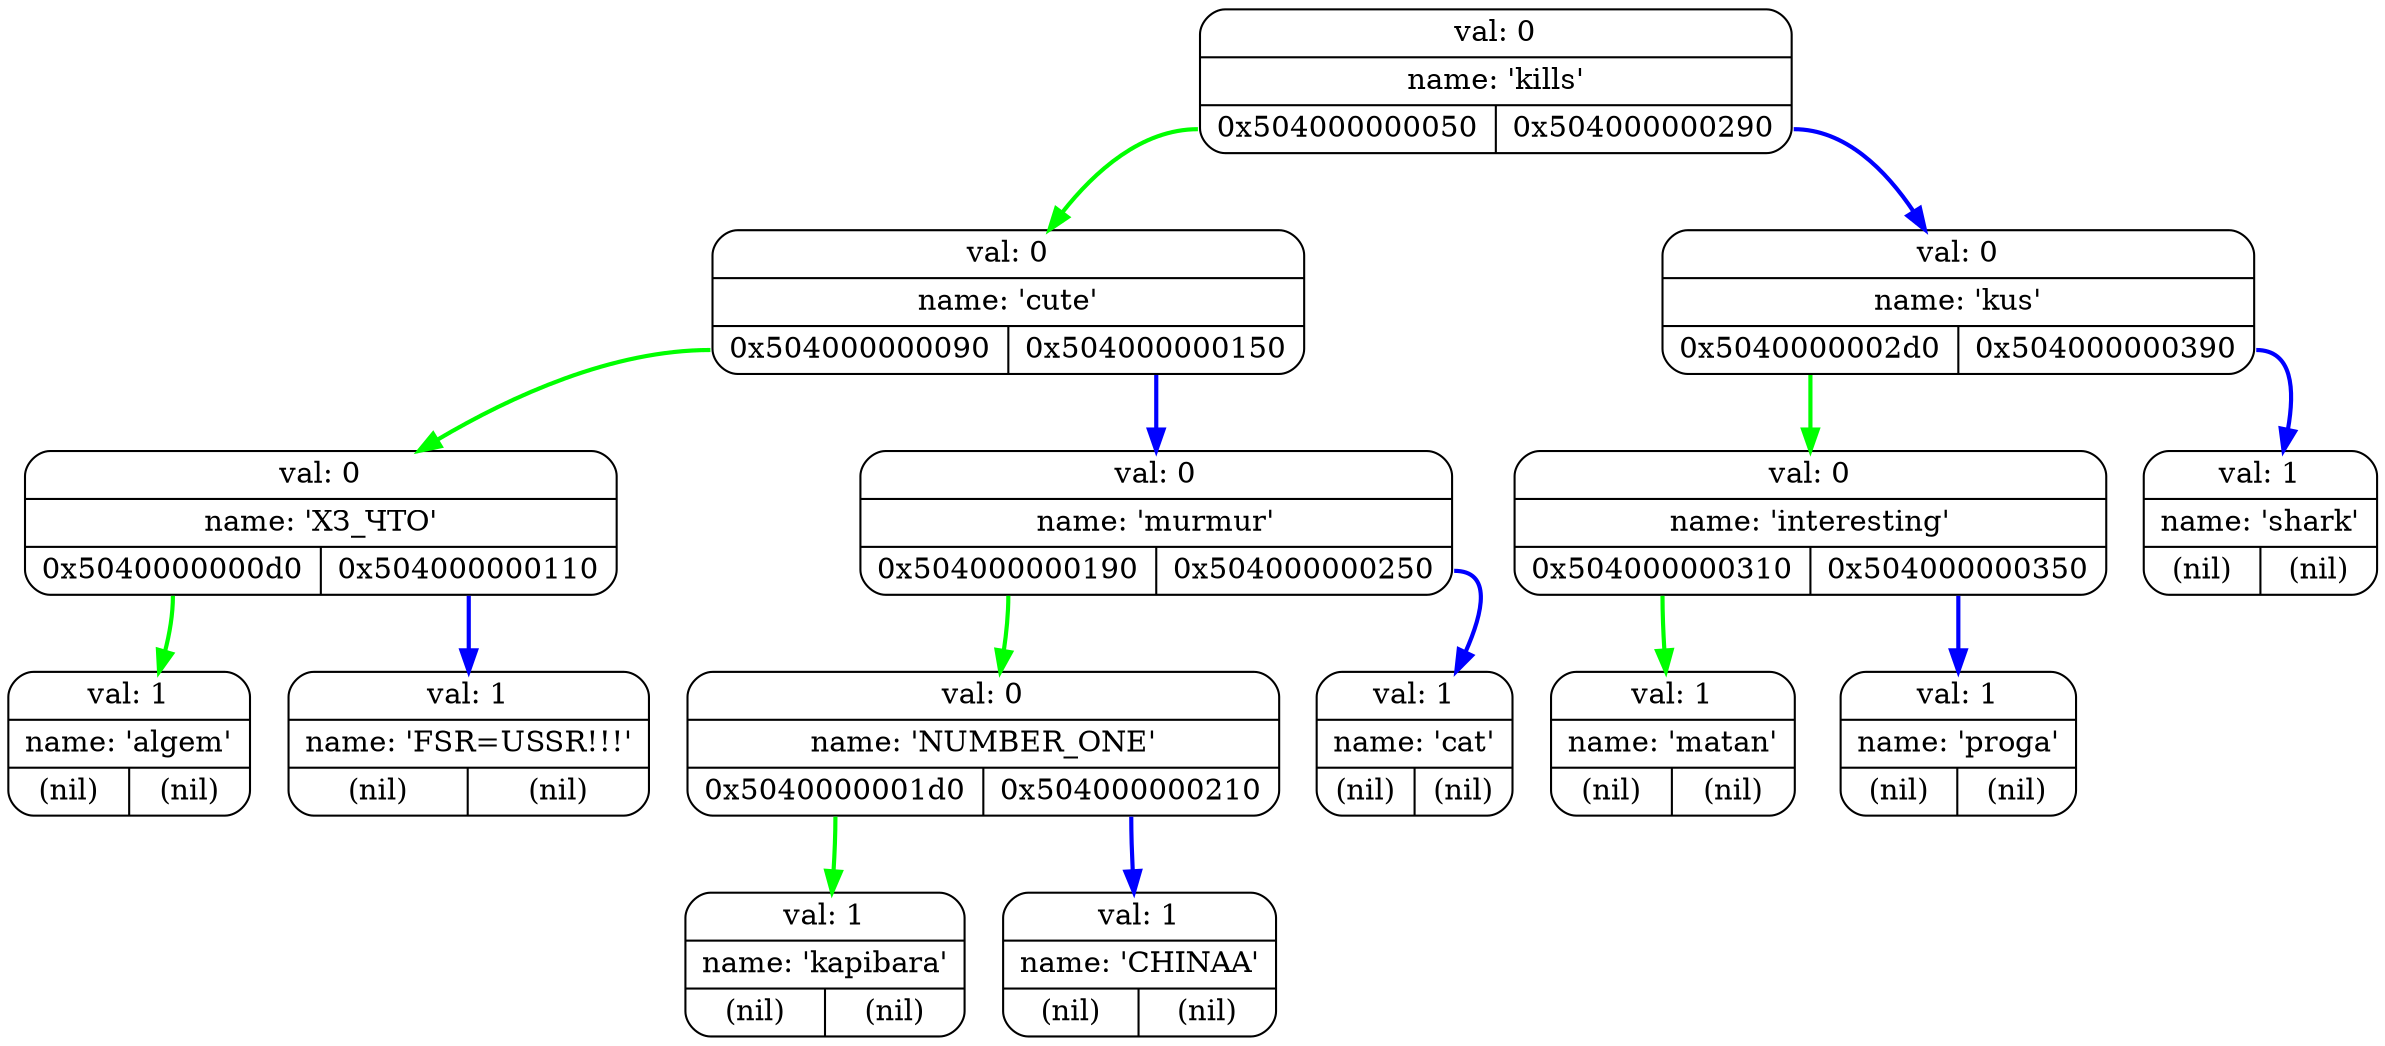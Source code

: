 digraph G{
   rankdir=TB;
   NODE0x504000000010[pin=true,shape="Mrecord",label="{val: 0 | name: 'kills' | {<left> 0x504000000050 | <right> 0x504000000290}}"];
   NODE0x504000000050[pin=true,shape="Mrecord",label="{val: 0 | name: 'cute' | {<left> 0x504000000090 | <right> 0x504000000150}}"];
   NODE0x504000000090[pin=true,shape="Mrecord",label="{val: 0 | name: 'ХЗ_ЧТО' | {<left> 0x5040000000d0 | <right> 0x504000000110}}"];
   NODE0x5040000000d0[pin=true,shape="Mrecord",label="{val: 1 | name: 'algem' | {<left> (nil) | <right> (nil)}}"];
   NODE0x504000000110[pin=true,shape="Mrecord",label="{val: 1 | name: 'FSR=USSR!!!' | {<left> (nil) | <right> (nil)}}"];
   NODE0x504000000150[pin=true,shape="Mrecord",label="{val: 0 | name: 'murmur' | {<left> 0x504000000190 | <right> 0x504000000250}}"];
   NODE0x504000000190[pin=true,shape="Mrecord",label="{val: 0 | name: 'NUMBER_ONE' | {<left> 0x5040000001d0 | <right> 0x504000000210}}"];
   NODE0x5040000001d0[pin=true,shape="Mrecord",label="{val: 1 | name: 'kapibara' | {<left> (nil) | <right> (nil)}}"];
   NODE0x504000000210[pin=true,shape="Mrecord",label="{val: 1 | name: 'CHINAA' | {<left> (nil) | <right> (nil)}}"];
   NODE0x504000000250[pin=true,shape="Mrecord",label="{val: 1 | name: 'cat' | {<left> (nil) | <right> (nil)}}"];
   NODE0x504000000290[pin=true,shape="Mrecord",label="{val: 0 | name: 'kus' | {<left> 0x5040000002d0 | <right> 0x504000000390}}"];
   NODE0x5040000002d0[pin=true,shape="Mrecord",label="{val: 0 | name: 'interesting' | {<left> 0x504000000310 | <right> 0x504000000350}}"];
   NODE0x504000000310[pin=true,shape="Mrecord",label="{val: 1 | name: 'matan' | {<left> (nil) | <right> (nil)}}"];
   NODE0x504000000350[pin=true,shape="Mrecord",label="{val: 1 | name: 'proga' | {<left> (nil) | <right> (nil)}}"];
   NODE0x504000000390[pin=true,shape="Mrecord",label="{val: 1 | name: 'shark' | {<left> (nil) | <right> (nil)}}"];
   NODE0x504000000010:left -> NODE0x504000000050 [color="green",penwidth=2];
   NODE0x504000000010:right -> NODE0x504000000290 [color="blue",penwidth=2];
   NODE0x504000000050:left -> NODE0x504000000090 [color="green",penwidth=2];
   NODE0x504000000050:right -> NODE0x504000000150 [color="blue",penwidth=2];
   NODE0x504000000090:left -> NODE0x5040000000d0 [color="green",penwidth=2];
   NODE0x504000000090:right -> NODE0x504000000110 [color="blue",penwidth=2];
   NODE0x504000000150:left -> NODE0x504000000190 [color="green",penwidth=2];
   NODE0x504000000150:right -> NODE0x504000000250 [color="blue",penwidth=2];
   NODE0x504000000190:left -> NODE0x5040000001d0 [color="green",penwidth=2];
   NODE0x504000000190:right -> NODE0x504000000210 [color="blue",penwidth=2];
   NODE0x504000000290:left -> NODE0x5040000002d0 [color="green",penwidth=2];
   NODE0x504000000290:right -> NODE0x504000000390 [color="blue",penwidth=2];
   NODE0x5040000002d0:left -> NODE0x504000000310 [color="green",penwidth=2];
   NODE0x5040000002d0:right -> NODE0x504000000350 [color="blue",penwidth=2];
}